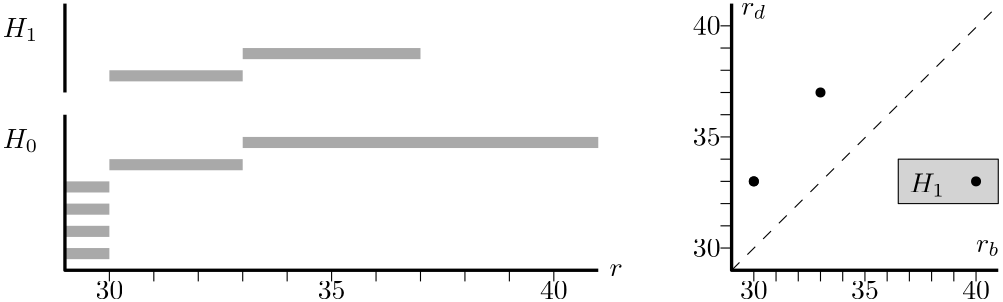 <?xml version="1.0"?>
<!DOCTYPE ipe SYSTEM "ipe.dtd">
<ipe version="70212" creator="Ipe 7.2.13">
<info created="D:20200416105027" modified="D:20200530201026"/>
<ipestyle name="basic">
<symbol name="arrow/arc(spx)">
<path stroke="sym-stroke" fill="sym-stroke" pen="sym-pen">
0 0 m
-1 0.333 l
-1 -0.333 l
h
</path>
</symbol>
<symbol name="arrow/farc(spx)">
<path stroke="sym-stroke" fill="white" pen="sym-pen">
0 0 m
-1 0.333 l
-1 -0.333 l
h
</path>
</symbol>
<symbol name="arrow/ptarc(spx)">
<path stroke="sym-stroke" fill="sym-stroke" pen="sym-pen">
0 0 m
-1 0.333 l
-0.8 0 l
-1 -0.333 l
h
</path>
</symbol>
<symbol name="arrow/fptarc(spx)">
<path stroke="sym-stroke" fill="white" pen="sym-pen">
0 0 m
-1 0.333 l
-0.8 0 l
-1 -0.333 l
h
</path>
</symbol>
<symbol name="mark/circle(sx)" transformations="translations">
<path fill="sym-stroke">
0.6 0 0 0.6 0 0 e
0.4 0 0 0.4 0 0 e
</path>
</symbol>
<symbol name="mark/disk(sx)" transformations="translations">
<path fill="sym-stroke">
0.6 0 0 0.6 0 0 e
</path>
</symbol>
<symbol name="mark/fdisk(sfx)" transformations="translations">
<group>
<path fill="sym-fill">
0.5 0 0 0.5 0 0 e
</path>
<path fill="sym-stroke" fillrule="eofill">
0.6 0 0 0.6 0 0 e
0.4 0 0 0.4 0 0 e
</path>
</group>
</symbol>
<symbol name="mark/box(sx)" transformations="translations">
<path fill="sym-stroke" fillrule="eofill">
-0.6 -0.6 m
0.6 -0.6 l
0.6 0.6 l
-0.6 0.6 l
h
-0.4 -0.4 m
0.4 -0.4 l
0.4 0.4 l
-0.4 0.4 l
h
</path>
</symbol>
<symbol name="mark/square(sx)" transformations="translations">
<path fill="sym-stroke">
-0.6 -0.6 m
0.6 -0.6 l
0.6 0.6 l
-0.6 0.6 l
h
</path>
</symbol>
<symbol name="mark/fsquare(sfx)" transformations="translations">
<group>
<path fill="sym-fill">
-0.5 -0.5 m
0.5 -0.5 l
0.5 0.5 l
-0.5 0.5 l
h
</path>
<path fill="sym-stroke" fillrule="eofill">
-0.6 -0.6 m
0.6 -0.6 l
0.6 0.6 l
-0.6 0.6 l
h
-0.4 -0.4 m
0.4 -0.4 l
0.4 0.4 l
-0.4 0.4 l
h
</path>
</group>
</symbol>
<symbol name="mark/cross(sx)" transformations="translations">
<group>
<path fill="sym-stroke">
-0.43 -0.57 m
0.57 0.43 l
0.43 0.57 l
-0.57 -0.43 l
h
</path>
<path fill="sym-stroke">
-0.43 0.57 m
0.57 -0.43 l
0.43 -0.57 l
-0.57 0.43 l
h
</path>
</group>
</symbol>
<symbol name="arrow/fnormal(spx)">
<path stroke="sym-stroke" fill="white" pen="sym-pen">
0 0 m
-1 0.333 l
-1 -0.333 l
h
</path>
</symbol>
<symbol name="arrow/pointed(spx)">
<path stroke="sym-stroke" fill="sym-stroke" pen="sym-pen">
0 0 m
-1 0.333 l
-0.8 0 l
-1 -0.333 l
h
</path>
</symbol>
<symbol name="arrow/fpointed(spx)">
<path stroke="sym-stroke" fill="white" pen="sym-pen">
0 0 m
-1 0.333 l
-0.8 0 l
-1 -0.333 l
h
</path>
</symbol>
<symbol name="arrow/linear(spx)">
<path stroke="sym-stroke" pen="sym-pen">
-1 0.333 m
0 0 l
-1 -0.333 l
</path>
</symbol>
<symbol name="arrow/fdouble(spx)">
<path stroke="sym-stroke" fill="white" pen="sym-pen">
0 0 m
-1 0.333 l
-1 -0.333 l
h
-1 0 m
-2 0.333 l
-2 -0.333 l
h
</path>
</symbol>
<symbol name="arrow/double(spx)">
<path stroke="sym-stroke" fill="sym-stroke" pen="sym-pen">
0 0 m
-1 0.333 l
-1 -0.333 l
h
-1 0 m
-2 0.333 l
-2 -0.333 l
h
</path>
</symbol>
<pen name="heavier" value="0.8"/>
<pen name="fat" value="1.2"/>
<pen name="ultrafat" value="2"/>
<symbolsize name="large" value="5"/>
<symbolsize name="small" value="2"/>
<symbolsize name="tiny" value="1.1"/>
<arrowsize name="large" value="10"/>
<arrowsize name="small" value="5"/>
<arrowsize name="tiny" value="3"/>
<color name="red" value="1 0 0"/>
<color name="green" value="0 1 0"/>
<color name="blue" value="0 0 1"/>
<color name="yellow" value="1 1 0"/>
<color name="orange" value="1 0.647 0"/>
<color name="gold" value="1 0.843 0"/>
<color name="purple" value="0.627 0.125 0.941"/>
<color name="gray" value="0.745"/>
<color name="brown" value="0.647 0.165 0.165"/>
<color name="navy" value="0 0 0.502"/>
<color name="pink" value="1 0.753 0.796"/>
<color name="seagreen" value="0.18 0.545 0.341"/>
<color name="turquoise" value="0.251 0.878 0.816"/>
<color name="violet" value="0.933 0.51 0.933"/>
<color name="darkblue" value="0 0 0.545"/>
<color name="darkcyan" value="0 0.545 0.545"/>
<color name="darkgray" value="0.663"/>
<color name="darkgreen" value="0 0.392 0"/>
<color name="darkmagenta" value="0.545 0 0.545"/>
<color name="darkorange" value="1 0.549 0"/>
<color name="darkred" value="0.545 0 0"/>
<color name="lightblue" value="0.678 0.847 0.902"/>
<color name="lightcyan" value="0.878 1 1"/>
<color name="lightgray" value="0.827"/>
<color name="lightgreen" value="0.565 0.933 0.565"/>
<color name="lightyellow" value="1 1 0.878"/>
<dashstyle name="dashed" value="[4] 0"/>
<dashstyle name="dotted" value="[1 3] 0"/>
<dashstyle name="dash dotted" value="[4 2 1 2] 0"/>
<dashstyle name="dash dot dotted" value="[4 2 1 2 1 2] 0"/>
<textsize name="large" value="\large"/>
<textsize name="Large" value="\Large"/>
<textsize name="LARGE" value="\LARGE"/>
<textsize name="huge" value="\huge"/>
<textsize name="Huge" value="\Huge"/>
<textsize name="small" value="\small"/>
<textsize name="footnote" value="\footnotesize"/>
<textsize name="tiny" value="\tiny"/>
<textstyle name="center" begin="\begin{center}" end="\end{center}"/>
<textstyle name="itemize" begin="\begin{itemize}" end="\end{itemize}"/>
<textstyle name="item" begin="\begin{itemize}\item{}" end="\end{itemize}"/>
<gridsize name="4 pts" value="4"/>
<gridsize name="8 pts (~3 mm)" value="8"/>
<gridsize name="16 pts (~6 mm)" value="16"/>
<gridsize name="32 pts (~12 mm)" value="32"/>
<gridsize name="10 pts (~3.5 mm)" value="10"/>
<gridsize name="20 pts (~7 mm)" value="20"/>
<gridsize name="14 pts (~5 mm)" value="14"/>
<gridsize name="28 pts (~10 mm)" value="28"/>
<gridsize name="56 pts (~20 mm)" value="56"/>
<anglesize name="90 deg" value="90"/>
<anglesize name="60 deg" value="60"/>
<anglesize name="45 deg" value="45"/>
<anglesize name="30 deg" value="30"/>
<anglesize name="22.5 deg" value="22.5"/>
<opacity name="10%" value="0.1"/>
<opacity name="30%" value="0.3"/>
<opacity name="50%" value="0.5"/>
<opacity name="75%" value="0.75"/>
<tiling name="falling" angle="-60" step="4" width="1"/>
<tiling name="rising" angle="30" step="4" width="1"/>
</ipestyle>
<page>
<layer name="alpha"/>
<view layers="alpha" active="alpha"/>
<path layer="alpha" matrix="0.5 0 0 1 40 0" fill="darkgray">
80 708 m
80 712 l
112 712 l
112 708 l
h
</path>
<path matrix="0.5 0 0 1 40 8" fill="darkgray">
80 708 m
80 712 l
112 712 l
112 708 l
h
</path>
<path matrix="0.5 0 0 1 40 16" fill="darkgray">
80 708 m
80 712 l
112 712 l
112 708 l
h
</path>
<path matrix="0.5 0 0 1 40 24" fill="darkgray">
80 708 m
80 712 l
112 712 l
112 708 l
h
</path>
<path matrix="1 0 0 0.571429 -4 316.571" stroke="black" fill="lightgray">
384 720 m
384 748 l
420 748 l
420 720 l
h
</path>
<path matrix="0.8 0 0 0.875 28.8 88" stroke="black" pen="fat">
64 768 m
64 704 l
304 704 l
304 704 l
</path>
<path matrix="1 0 0 1 16 0" stroke="black">
80 704 m
80 700 l
</path>
<path matrix="1 0 0 1 32 0" stroke="black">
80 704 m
80 700 l
</path>
<path matrix="1 0 0 1 48 0" stroke="black">
80 704 m
80 700 l
</path>
<path matrix="1 0 0 1 64 0" stroke="black">
80 704 m
80 700 l
</path>
<path matrix="1 0 0 1 80 0" stroke="black">
80 704 m
80 700 l
</path>
<path matrix="1 0 0 1 96 0" stroke="black">
80 704 m
80 700 l
</path>
<path matrix="1 0 0 1 112 0" stroke="black">
80 704 m
80 700 l
</path>
<path matrix="1 0 0 1 128 0" stroke="black">
80 704 m
80 700 l
</path>
<path matrix="1 0 0 1 144 0" stroke="black">
80 704 m
80 700 l
</path>
<path matrix="1 0 0 1 160 0" stroke="black">
80 704 m
80 700 l
</path>
<path matrix="1 0 0 1 176 0" stroke="black">
80 704 m
80 700 l
</path>
<text matrix="1 0 0 1 16 0" transformations="translations" pos="80 700" stroke="black" type="label" width="9.963" height="6.42" depth="0" halign="center" valign="top" style="math">30</text>
<text matrix="1 0 0 1 176 0" transformations="translations" pos="80 700" stroke="black" type="label" width="9.963" height="6.42" depth="0" halign="center" valign="top" style="math">40</text>
<text matrix="1 0 0 1 0 -20" transformations="translations" pos="64 768" stroke="black" type="label" width="12.751" height="6.812" depth="1.49" halign="center" valign="baseline" style="math">H_0</text>
<text matrix="1 0 0 1 -28 0" transformations="translations" pos="304 704" stroke="black" type="label" width="4.771" height="4.289" depth="0" valign="center" style="math">r</text>
<path matrix="1 0 0 1 0 -32" stroke="black" pen="fat">
320 832 m
320 736 l
416 736 l
416 736 l
</path>
<text matrix="1 0 0 1 104 8" transformations="translations" pos="304 704" stroke="black" type="label" width="8.496" height="4.294" depth="1.49" valign="center" style="math">r_b</text>
<text matrix="1 0 0 1 264 28" transformations="translations" pos="64 768" stroke="black" type="label" width="9.14" height="4.294" depth="1.49" halign="center" valign="baseline" style="math">r_d</text>
<path matrix="1 0 0 1 0 -16" stroke="black">
328 720 m
328 716 l
328 716 l
</path>
<path matrix="1 0 0 1 8 -16" stroke="black">
328 720 m
328 716 l
328 716 l
</path>
<path matrix="1 0 0 1 16 -16" stroke="black">
328 720 m
328 716 l
328 716 l
</path>
<path matrix="1 0 0 1 24 -16" stroke="black">
328 720 m
328 716 l
328 716 l
</path>
<path matrix="1 0 0 1 32 -16" stroke="black">
328 720 m
328 716 l
328 716 l
</path>
<path matrix="1 0 0 1 40 -16" stroke="black">
328 720 m
328 716 l
328 716 l
</path>
<path matrix="1 0 0 1 48 -16" stroke="black">
328 720 m
328 716 l
328 716 l
</path>
<path matrix="1 0 0 1 56 -16" stroke="black">
328 720 m
328 716 l
328 716 l
</path>
<path matrix="1 0 0 1 64 -16" stroke="black">
328 720 m
328 716 l
328 716 l
</path>
<path matrix="1 0 0 1 72 -16" stroke="black">
328 720 m
328 716 l
328 716 l
</path>
<path matrix="1 0 0 1 80 -16" stroke="black">
328 720 m
328 716 l
328 716 l
</path>
<text matrix="1 0 0 1 248 0" transformations="translations" pos="80 700" stroke="black" type="label" width="9.963" height="6.42" depth="0" halign="center" valign="top" style="math">30</text>
<path stroke="black">
320 712 m
316 712 l
316 712 l
</path>
<path matrix="1 0 0 1 0 8" stroke="black">
320 712 m
316 712 l
316 712 l
</path>
<path matrix="1 0 0 1 0 16" stroke="black">
320 712 m
316 712 l
316 712 l
</path>
<path matrix="1 0 0 1 0 24" stroke="black">
320 712 m
316 712 l
316 712 l
</path>
<path matrix="1 0 0 1 0 32" stroke="black">
320 712 m
316 712 l
316 712 l
</path>
<path matrix="1 0 0 1 0 40" stroke="black">
320 712 m
316 712 l
316 712 l
</path>
<path matrix="1 0 0 1 0 48" stroke="black">
320 712 m
316 712 l
316 712 l
</path>
<path matrix="1 0 0 1 0 56" stroke="black">
320 712 m
316 712 l
316 712 l
</path>
<path matrix="1 0 0 1 0 64" stroke="black">
320 712 m
316 712 l
316 712 l
</path>
<path matrix="1 0 0 1 0 72" stroke="black">
320 712 m
316 712 l
316 712 l
</path>
<path matrix="1 0 0 1 0 80" stroke="black">
320 712 m
316 712 l
316 712 l
</path>
<text matrix="1 0 0 1 236 12" transformations="translations" pos="80 700" stroke="black" type="label" width="9.963" height="6.42" depth="0" halign="right" valign="center" style="math">30</text>
<text matrix="1 0 0 1 236 52" transformations="translations" pos="80 700" stroke="black" type="label" width="9.963" height="6.42" depth="0" halign="right" valign="center" style="math">35</text>
<text matrix="1 0 0 1 236 92" transformations="translations" pos="80 700" stroke="black" type="label" width="9.963" height="6.42" depth="0" halign="right" valign="center" style="math">40</text>
<path matrix="0.8 0 0 0.795062 63.9999 144.276" stroke="black" dash="dashed">
320 704 m
440 824 l
440 824 l
</path>
<text matrix="1 0 0 1 -48 -52" transformations="translations" pos="432 784" stroke="black" type="label" width="12.751" height="6.812" depth="1.49" valign="baseline" style="math">H_1</text>
<path matrix="1 0 0 1 48 16" stroke="black" pen="fat">
32 784 m
32 752 l
</path>
<text matrix="1 0 0 1 0 20" transformations="translations" pos="64 768" stroke="black" type="label" width="12.751" height="6.812" depth="1.49" halign="center" valign="baseline" style="math">H_1</text>
<use matrix="1 0 0 1 56 -48" name="mark/disk(sx)" pos="352 784" size="normal" stroke="black"/>
<path stroke="black" pen="fat">
384 720 m
384 720 l
384 720 l
384 720 l
h
</path>
<text matrix="1 0 0 1 96 0" transformations="translations" pos="80 700" stroke="black" type="label" width="9.963" height="6.42" depth="0" halign="center" valign="top" style="math">35</text>
<path matrix="1.5 0 0 1 -24 64" fill="darkgray">
80 708 m
80 712 l
112 712 l
112 708 l
h
</path>
<path matrix="2 0 0 1 -16 72" fill="darkgray">
80 708 m
80 712 l
112 712 l
112 708 l
h
</path>
<path matrix="1.5 0 0 1 -24 32" fill="darkgray">
80 708 m
80 712 l
112 712 l
112 708 l
h
</path>
<path matrix="4 0 0 1 -176 40" fill="darkgray">
80 708 m
80 712 l
112 712 l
112 708 l
h
</path>
<text matrix="1 0 0 1 328 0" transformations="translations" pos="80 700" stroke="black" type="label" width="9.963" height="6.42" depth="0" halign="center" valign="top" style="math">40</text>
<text matrix="1 0 0 1 288 0" transformations="translations" pos="80 700" stroke="black" type="label" width="9.963" height="6.42" depth="0" halign="center" valign="top" style="math">35</text>
<use matrix="1 0 0 1 -24 -48" name="mark/fdisk(sfx)" pos="352 784" size="normal" stroke="black"/>
<use matrix="1 0 0 1 -24 -48" name="mark/disk(sx)" pos="352 784" size="normal" stroke="black"/>
<use matrix="1 0 0 1 0 -16" name="mark/disk(sx)" pos="352 784" size="normal" stroke="black"/>
</page>
</ipe>

